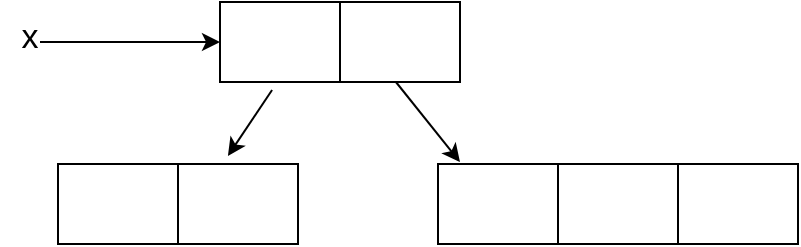<mxfile version="24.8.2">
  <diagram name="Page-1" id="XO7Wrbva4NsCEhlVljaH">
    <mxGraphModel dx="1434" dy="819" grid="1" gridSize="10" guides="1" tooltips="1" connect="1" arrows="1" fold="1" page="1" pageScale="1" pageWidth="850" pageHeight="1100" math="0" shadow="0">
      <root>
        <mxCell id="0" />
        <mxCell id="1" parent="0" />
        <mxCell id="ZRQSub_2BDnqgsWGa5DB-2" value="" style="shape=table;startSize=0;container=1;collapsible=0;childLayout=tableLayout;fontSize=16;" vertex="1" parent="1">
          <mxGeometry x="330" y="360" width="120" height="40" as="geometry" />
        </mxCell>
        <mxCell id="ZRQSub_2BDnqgsWGa5DB-18" style="shape=tableRow;horizontal=0;startSize=0;swimlaneHead=0;swimlaneBody=0;strokeColor=inherit;top=0;left=0;bottom=0;right=0;collapsible=0;dropTarget=0;fillColor=none;points=[[0,0.5],[1,0.5]];portConstraint=eastwest;fontSize=16;" vertex="1" parent="ZRQSub_2BDnqgsWGa5DB-2">
          <mxGeometry width="120" height="40" as="geometry" />
        </mxCell>
        <mxCell id="ZRQSub_2BDnqgsWGa5DB-19" style="shape=partialRectangle;html=1;whiteSpace=wrap;connectable=0;strokeColor=inherit;overflow=hidden;fillColor=none;top=0;left=0;bottom=0;right=0;pointerEvents=1;fontSize=16;" vertex="1" parent="ZRQSub_2BDnqgsWGa5DB-18">
          <mxGeometry width="60" height="40" as="geometry">
            <mxRectangle width="60" height="40" as="alternateBounds" />
          </mxGeometry>
        </mxCell>
        <mxCell id="ZRQSub_2BDnqgsWGa5DB-20" style="shape=partialRectangle;html=1;whiteSpace=wrap;connectable=0;strokeColor=inherit;overflow=hidden;fillColor=none;top=0;left=0;bottom=0;right=0;pointerEvents=1;fontSize=16;" vertex="1" parent="ZRQSub_2BDnqgsWGa5DB-18">
          <mxGeometry x="60" width="60" height="40" as="geometry">
            <mxRectangle width="60" height="40" as="alternateBounds" />
          </mxGeometry>
        </mxCell>
        <mxCell id="ZRQSub_2BDnqgsWGa5DB-35" value="" style="shape=table;startSize=0;container=1;collapsible=0;childLayout=tableLayout;fontSize=16;" vertex="1" parent="1">
          <mxGeometry x="249" y="441" width="120" height="40" as="geometry" />
        </mxCell>
        <mxCell id="ZRQSub_2BDnqgsWGa5DB-36" style="shape=tableRow;horizontal=0;startSize=0;swimlaneHead=0;swimlaneBody=0;strokeColor=inherit;top=0;left=0;bottom=0;right=0;collapsible=0;dropTarget=0;fillColor=none;points=[[0,0.5],[1,0.5]];portConstraint=eastwest;fontSize=16;" vertex="1" parent="ZRQSub_2BDnqgsWGa5DB-35">
          <mxGeometry width="120" height="40" as="geometry" />
        </mxCell>
        <mxCell id="ZRQSub_2BDnqgsWGa5DB-37" style="shape=partialRectangle;html=1;whiteSpace=wrap;connectable=0;strokeColor=inherit;overflow=hidden;fillColor=none;top=0;left=0;bottom=0;right=0;pointerEvents=1;fontSize=16;" vertex="1" parent="ZRQSub_2BDnqgsWGa5DB-36">
          <mxGeometry width="60" height="40" as="geometry">
            <mxRectangle width="60" height="40" as="alternateBounds" />
          </mxGeometry>
        </mxCell>
        <mxCell id="ZRQSub_2BDnqgsWGa5DB-38" style="shape=partialRectangle;html=1;whiteSpace=wrap;connectable=0;strokeColor=inherit;overflow=hidden;fillColor=none;top=0;left=0;bottom=0;right=0;pointerEvents=1;fontSize=16;" vertex="1" parent="ZRQSub_2BDnqgsWGa5DB-36">
          <mxGeometry x="60" width="60" height="40" as="geometry">
            <mxRectangle width="60" height="40" as="alternateBounds" />
          </mxGeometry>
        </mxCell>
        <mxCell id="ZRQSub_2BDnqgsWGa5DB-39" value="" style="shape=table;startSize=0;container=1;collapsible=0;childLayout=tableLayout;fontSize=16;" vertex="1" parent="1">
          <mxGeometry x="439" y="441" width="180" height="40" as="geometry" />
        </mxCell>
        <mxCell id="ZRQSub_2BDnqgsWGa5DB-40" style="shape=tableRow;horizontal=0;startSize=0;swimlaneHead=0;swimlaneBody=0;strokeColor=inherit;top=0;left=0;bottom=0;right=0;collapsible=0;dropTarget=0;fillColor=none;points=[[0,0.5],[1,0.5]];portConstraint=eastwest;fontSize=16;" vertex="1" parent="ZRQSub_2BDnqgsWGa5DB-39">
          <mxGeometry width="180" height="40" as="geometry" />
        </mxCell>
        <mxCell id="ZRQSub_2BDnqgsWGa5DB-41" style="shape=partialRectangle;html=1;whiteSpace=wrap;connectable=0;strokeColor=inherit;overflow=hidden;fillColor=none;top=0;left=0;bottom=0;right=0;pointerEvents=1;fontSize=16;" vertex="1" parent="ZRQSub_2BDnqgsWGa5DB-40">
          <mxGeometry width="60" height="40" as="geometry">
            <mxRectangle width="60" height="40" as="alternateBounds" />
          </mxGeometry>
        </mxCell>
        <mxCell id="ZRQSub_2BDnqgsWGa5DB-43" style="shape=partialRectangle;html=1;whiteSpace=wrap;connectable=0;strokeColor=inherit;overflow=hidden;fillColor=none;top=0;left=0;bottom=0;right=0;pointerEvents=1;fontSize=16;" vertex="1" parent="ZRQSub_2BDnqgsWGa5DB-40">
          <mxGeometry x="60" width="60" height="40" as="geometry">
            <mxRectangle width="60" height="40" as="alternateBounds" />
          </mxGeometry>
        </mxCell>
        <mxCell id="ZRQSub_2BDnqgsWGa5DB-44" style="shape=partialRectangle;html=1;whiteSpace=wrap;connectable=0;strokeColor=inherit;overflow=hidden;fillColor=none;top=0;left=0;bottom=0;right=0;pointerEvents=1;fontSize=16;" vertex="1" parent="ZRQSub_2BDnqgsWGa5DB-40">
          <mxGeometry x="120" width="60" height="40" as="geometry">
            <mxRectangle width="60" height="40" as="alternateBounds" />
          </mxGeometry>
        </mxCell>
        <mxCell id="ZRQSub_2BDnqgsWGa5DB-45" value="" style="endArrow=classic;html=1;rounded=0;entryX=0.708;entryY=-0.1;entryDx=0;entryDy=0;entryPerimeter=0;exitX=0.217;exitY=1.1;exitDx=0;exitDy=0;exitPerimeter=0;" edge="1" parent="1" source="ZRQSub_2BDnqgsWGa5DB-18" target="ZRQSub_2BDnqgsWGa5DB-36">
          <mxGeometry width="50" height="50" relative="1" as="geometry">
            <mxPoint x="400" y="490" as="sourcePoint" />
            <mxPoint x="450" y="440" as="targetPoint" />
          </mxGeometry>
        </mxCell>
        <mxCell id="ZRQSub_2BDnqgsWGa5DB-46" value="" style="endArrow=classic;html=1;rounded=0;exitX=0.733;exitY=1;exitDx=0;exitDy=0;exitPerimeter=0;" edge="1" parent="1" source="ZRQSub_2BDnqgsWGa5DB-18">
          <mxGeometry width="50" height="50" relative="1" as="geometry">
            <mxPoint x="400" y="490" as="sourcePoint" />
            <mxPoint x="450" y="440" as="targetPoint" />
          </mxGeometry>
        </mxCell>
        <mxCell id="ZRQSub_2BDnqgsWGa5DB-47" value="x" style="text;html=1;align=center;verticalAlign=middle;whiteSpace=wrap;rounded=0;fontSize=17;" vertex="1" parent="1">
          <mxGeometry x="220" y="365" width="30" height="25" as="geometry" />
        </mxCell>
        <mxCell id="ZRQSub_2BDnqgsWGa5DB-48" value="" style="endArrow=classic;html=1;rounded=0;entryX=0;entryY=0.5;entryDx=0;entryDy=0;" edge="1" parent="1" target="ZRQSub_2BDnqgsWGa5DB-18">
          <mxGeometry width="50" height="50" relative="1" as="geometry">
            <mxPoint x="240" y="380" as="sourcePoint" />
            <mxPoint x="320" y="380" as="targetPoint" />
          </mxGeometry>
        </mxCell>
      </root>
    </mxGraphModel>
  </diagram>
</mxfile>
